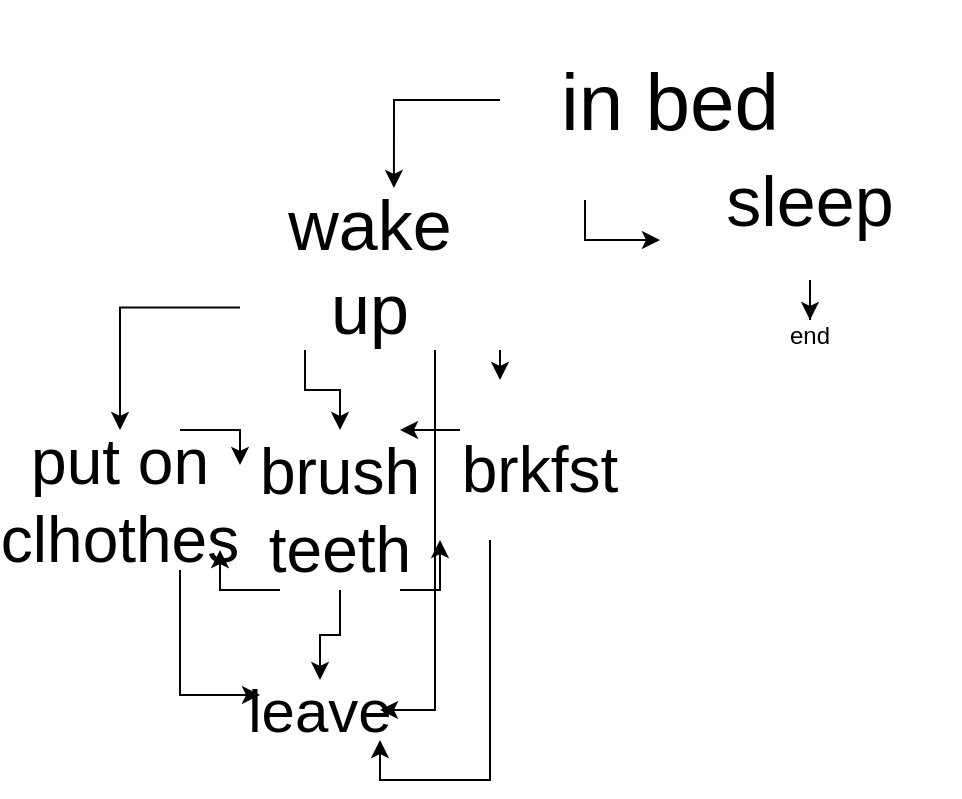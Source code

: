 <mxfile version="24.7.6">
  <diagram name="Page-1" id="m0DZLWlHnyMKIul-0TKN">
    <mxGraphModel dx="794" dy="480" grid="1" gridSize="10" guides="1" tooltips="1" connect="1" arrows="1" fold="1" page="1" pageScale="1" pageWidth="850" pageHeight="1100" math="0" shadow="0">
      <root>
        <mxCell id="0" />
        <mxCell id="1" parent="0" />
        <mxCell id="gr7833agiIxg7N07GOif-3" style="edgeStyle=orthogonalEdgeStyle;rounded=0;orthogonalLoop=1;jettySize=auto;html=1;exitX=0.25;exitY=1;exitDx=0;exitDy=0;entryX=0;entryY=0.75;entryDx=0;entryDy=0;" parent="1" source="gr7833agiIxg7N07GOif-1" target="gr7833agiIxg7N07GOif-2" edge="1">
          <mxGeometry relative="1" as="geometry" />
        </mxCell>
        <mxCell id="gr7833agiIxg7N07GOif-1" value="&lt;font style=&quot;font-size: 40px;&quot;&gt;in bed&lt;/font&gt;" style="text;html=1;align=center;verticalAlign=middle;whiteSpace=wrap;rounded=0;" parent="1" vertex="1">
          <mxGeometry x="300" y="10" width="170" height="100" as="geometry" />
        </mxCell>
        <mxCell id="gr7833agiIxg7N07GOif-20" style="edgeStyle=orthogonalEdgeStyle;rounded=0;orthogonalLoop=1;jettySize=auto;html=1;exitX=0.5;exitY=1;exitDx=0;exitDy=0;" parent="1" source="gr7833agiIxg7N07GOif-2" target="gr7833agiIxg7N07GOif-19" edge="1">
          <mxGeometry relative="1" as="geometry" />
        </mxCell>
        <mxCell id="gr7833agiIxg7N07GOif-2" value="&lt;font style=&quot;font-size: 35px;&quot;&gt;sleep&lt;/font&gt;" style="text;html=1;align=center;verticalAlign=middle;whiteSpace=wrap;rounded=0;" parent="1" vertex="1">
          <mxGeometry x="380" y="70" width="150" height="80" as="geometry" />
        </mxCell>
        <mxCell id="LvefFw3qZii130BUhcQb-2" style="edgeStyle=orthogonalEdgeStyle;rounded=0;orthogonalLoop=1;jettySize=auto;html=1;exitX=1;exitY=1;exitDx=0;exitDy=0;" edge="1" parent="1" source="gr7833agiIxg7N07GOif-4">
          <mxGeometry relative="1" as="geometry">
            <mxPoint x="300" y="200" as="targetPoint" />
          </mxGeometry>
        </mxCell>
        <mxCell id="LvefFw3qZii130BUhcQb-4" style="edgeStyle=orthogonalEdgeStyle;rounded=0;orthogonalLoop=1;jettySize=auto;html=1;exitX=0.25;exitY=1;exitDx=0;exitDy=0;entryX=0.5;entryY=0;entryDx=0;entryDy=0;" edge="1" parent="1" source="gr7833agiIxg7N07GOif-4" target="LvefFw3qZii130BUhcQb-3">
          <mxGeometry relative="1" as="geometry" />
        </mxCell>
        <mxCell id="LvefFw3qZii130BUhcQb-6" style="edgeStyle=orthogonalEdgeStyle;rounded=0;orthogonalLoop=1;jettySize=auto;html=1;exitX=0;exitY=0.75;exitDx=0;exitDy=0;entryX=0.5;entryY=0;entryDx=0;entryDy=0;" edge="1" parent="1" source="gr7833agiIxg7N07GOif-4" target="LvefFw3qZii130BUhcQb-5">
          <mxGeometry relative="1" as="geometry" />
        </mxCell>
        <mxCell id="LvefFw3qZii130BUhcQb-8" style="edgeStyle=orthogonalEdgeStyle;rounded=0;orthogonalLoop=1;jettySize=auto;html=1;exitX=0.75;exitY=1;exitDx=0;exitDy=0;entryX=1;entryY=0.5;entryDx=0;entryDy=0;" edge="1" parent="1" source="gr7833agiIxg7N07GOif-4" target="LvefFw3qZii130BUhcQb-7">
          <mxGeometry relative="1" as="geometry" />
        </mxCell>
        <mxCell id="gr7833agiIxg7N07GOif-4" value="&lt;font style=&quot;font-size: 35px;&quot;&gt;wake up&lt;/font&gt;" style="text;html=1;align=center;verticalAlign=middle;whiteSpace=wrap;rounded=0;" parent="1" vertex="1">
          <mxGeometry x="170" y="100" width="130" height="85" as="geometry" />
        </mxCell>
        <mxCell id="gr7833agiIxg7N07GOif-19" value="&lt;div&gt;end&lt;/div&gt;&lt;div&gt;&lt;br&gt;&lt;/div&gt;" style="text;html=1;align=center;verticalAlign=middle;whiteSpace=wrap;rounded=0;" parent="1" vertex="1">
          <mxGeometry x="425" y="170" width="60" height="30" as="geometry" />
        </mxCell>
        <mxCell id="gr7833agiIxg7N07GOif-29" style="edgeStyle=orthogonalEdgeStyle;rounded=0;orthogonalLoop=1;jettySize=auto;html=1;exitX=0;exitY=0.5;exitDx=0;exitDy=0;entryX=0.592;entryY=0.047;entryDx=0;entryDy=0;entryPerimeter=0;" parent="1" source="gr7833agiIxg7N07GOif-1" target="gr7833agiIxg7N07GOif-4" edge="1">
          <mxGeometry relative="1" as="geometry" />
        </mxCell>
        <mxCell id="LvefFw3qZii130BUhcQb-9" style="edgeStyle=orthogonalEdgeStyle;rounded=0;orthogonalLoop=1;jettySize=auto;html=1;exitX=0.25;exitY=1;exitDx=0;exitDy=0;entryX=1;entryY=1;entryDx=0;entryDy=0;" edge="1" parent="1" source="LvefFw3qZii130BUhcQb-1" target="LvefFw3qZii130BUhcQb-7">
          <mxGeometry relative="1" as="geometry" />
        </mxCell>
        <mxCell id="LvefFw3qZii130BUhcQb-1" value="&lt;font style=&quot;font-size: 32px;&quot;&gt;brkfst&lt;/font&gt;" style="text;html=1;align=center;verticalAlign=middle;whiteSpace=wrap;rounded=0;" vertex="1" parent="1">
          <mxGeometry x="270" y="210" width="100" height="70" as="geometry" />
        </mxCell>
        <mxCell id="LvefFw3qZii130BUhcQb-10" style="edgeStyle=orthogonalEdgeStyle;rounded=0;orthogonalLoop=1;jettySize=auto;html=1;exitX=0.5;exitY=1;exitDx=0;exitDy=0;entryX=0.5;entryY=0;entryDx=0;entryDy=0;" edge="1" parent="1" source="LvefFw3qZii130BUhcQb-3" target="LvefFw3qZii130BUhcQb-7">
          <mxGeometry relative="1" as="geometry" />
        </mxCell>
        <mxCell id="LvefFw3qZii130BUhcQb-14" style="edgeStyle=orthogonalEdgeStyle;rounded=0;orthogonalLoop=1;jettySize=auto;html=1;exitX=0.75;exitY=1;exitDx=0;exitDy=0;entryX=0;entryY=1;entryDx=0;entryDy=0;" edge="1" parent="1" source="LvefFw3qZii130BUhcQb-3" target="LvefFw3qZii130BUhcQb-1">
          <mxGeometry relative="1" as="geometry" />
        </mxCell>
        <mxCell id="LvefFw3qZii130BUhcQb-3" value="&lt;font style=&quot;font-size: 32px;&quot;&gt;brush teeth&lt;/font&gt;" style="text;html=1;align=center;verticalAlign=middle;whiteSpace=wrap;rounded=0;" vertex="1" parent="1">
          <mxGeometry x="160" y="225" width="120" height="80" as="geometry" />
        </mxCell>
        <mxCell id="LvefFw3qZii130BUhcQb-11" style="edgeStyle=orthogonalEdgeStyle;rounded=0;orthogonalLoop=1;jettySize=auto;html=1;exitX=0.75;exitY=1;exitDx=0;exitDy=0;entryX=0;entryY=0.25;entryDx=0;entryDy=0;" edge="1" parent="1" source="LvefFw3qZii130BUhcQb-5" target="LvefFw3qZii130BUhcQb-7">
          <mxGeometry relative="1" as="geometry" />
        </mxCell>
        <mxCell id="LvefFw3qZii130BUhcQb-5" value="&lt;font style=&quot;font-size: 32px;&quot;&gt;put on clhothes&lt;/font&gt;" style="text;html=1;align=center;verticalAlign=middle;whiteSpace=wrap;rounded=0;" vertex="1" parent="1">
          <mxGeometry x="50" y="225" width="120" height="70" as="geometry" />
        </mxCell>
        <mxCell id="LvefFw3qZii130BUhcQb-7" value="&lt;font style=&quot;font-size: 30px;&quot;&gt;leave&lt;/font&gt;" style="text;html=1;align=center;verticalAlign=middle;whiteSpace=wrap;rounded=0;" vertex="1" parent="1">
          <mxGeometry x="180" y="350" width="60" height="30" as="geometry" />
        </mxCell>
        <mxCell id="LvefFw3qZii130BUhcQb-12" style="edgeStyle=orthogonalEdgeStyle;rounded=0;orthogonalLoop=1;jettySize=auto;html=1;exitX=0.75;exitY=0;exitDx=0;exitDy=0;entryX=1;entryY=0.25;entryDx=0;entryDy=0;" edge="1" parent="1" source="LvefFw3qZii130BUhcQb-5" target="LvefFw3qZii130BUhcQb-5">
          <mxGeometry relative="1" as="geometry" />
        </mxCell>
        <mxCell id="LvefFw3qZii130BUhcQb-13" style="edgeStyle=orthogonalEdgeStyle;rounded=0;orthogonalLoop=1;jettySize=auto;html=1;exitX=1;exitY=0;exitDx=0;exitDy=0;entryX=0.75;entryY=0;entryDx=0;entryDy=0;" edge="1" parent="1" source="LvefFw3qZii130BUhcQb-3" target="LvefFw3qZii130BUhcQb-3">
          <mxGeometry relative="1" as="geometry" />
        </mxCell>
        <mxCell id="LvefFw3qZii130BUhcQb-15" style="edgeStyle=orthogonalEdgeStyle;rounded=0;orthogonalLoop=1;jettySize=auto;html=1;exitX=0.25;exitY=1;exitDx=0;exitDy=0;entryX=0;entryY=0.75;entryDx=0;entryDy=0;" edge="1" parent="1" source="LvefFw3qZii130BUhcQb-3" target="LvefFw3qZii130BUhcQb-3">
          <mxGeometry relative="1" as="geometry" />
        </mxCell>
      </root>
    </mxGraphModel>
  </diagram>
</mxfile>
